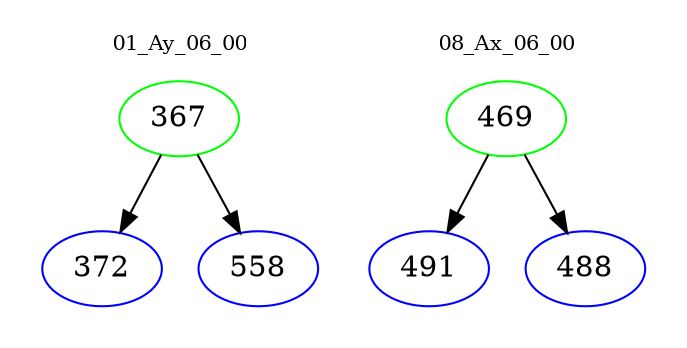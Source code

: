 digraph{
subgraph cluster_0 {
color = white
label = "01_Ay_06_00";
fontsize=10;
T0_367 [label="367", color="green"]
T0_367 -> T0_372 [color="black"]
T0_372 [label="372", color="blue"]
T0_367 -> T0_558 [color="black"]
T0_558 [label="558", color="blue"]
}
subgraph cluster_1 {
color = white
label = "08_Ax_06_00";
fontsize=10;
T1_469 [label="469", color="green"]
T1_469 -> T1_491 [color="black"]
T1_491 [label="491", color="blue"]
T1_469 -> T1_488 [color="black"]
T1_488 [label="488", color="blue"]
}
}
